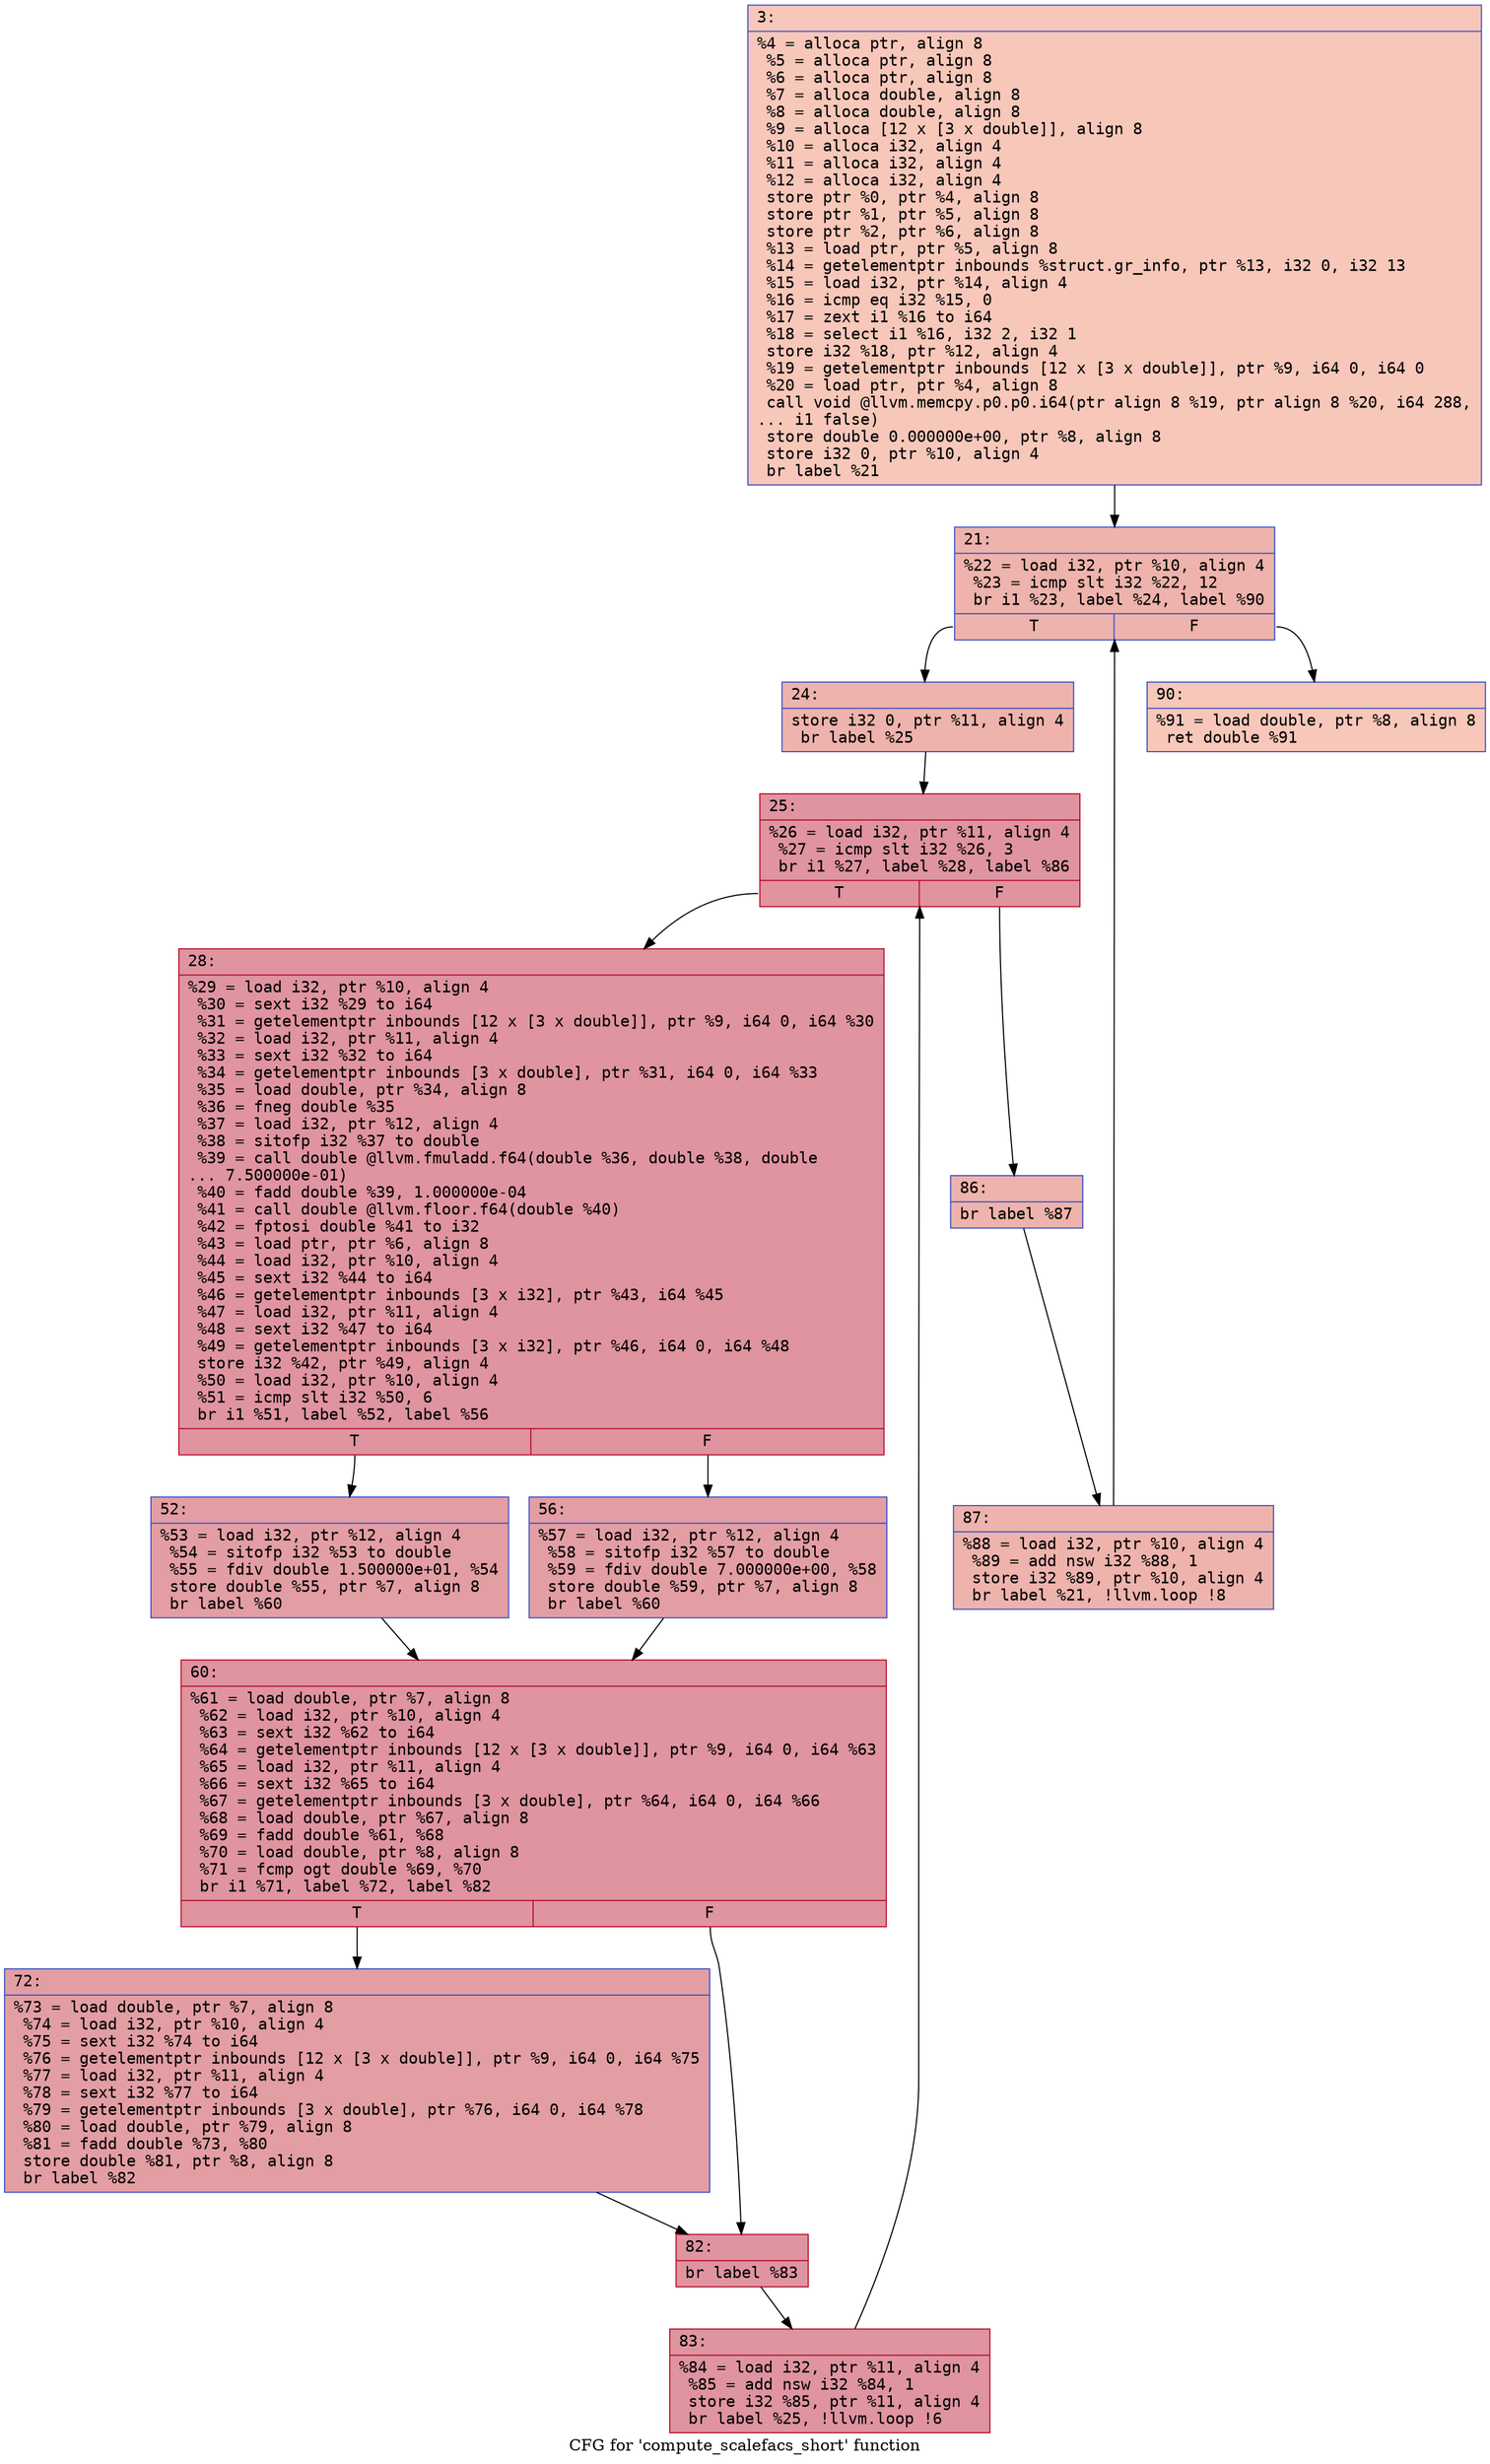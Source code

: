 digraph "CFG for 'compute_scalefacs_short' function" {
	label="CFG for 'compute_scalefacs_short' function";

	Node0x6000002beda0 [shape=record,color="#3d50c3ff", style=filled, fillcolor="#ec7f6370" fontname="Courier",label="{3:\l|  %4 = alloca ptr, align 8\l  %5 = alloca ptr, align 8\l  %6 = alloca ptr, align 8\l  %7 = alloca double, align 8\l  %8 = alloca double, align 8\l  %9 = alloca [12 x [3 x double]], align 8\l  %10 = alloca i32, align 4\l  %11 = alloca i32, align 4\l  %12 = alloca i32, align 4\l  store ptr %0, ptr %4, align 8\l  store ptr %1, ptr %5, align 8\l  store ptr %2, ptr %6, align 8\l  %13 = load ptr, ptr %5, align 8\l  %14 = getelementptr inbounds %struct.gr_info, ptr %13, i32 0, i32 13\l  %15 = load i32, ptr %14, align 4\l  %16 = icmp eq i32 %15, 0\l  %17 = zext i1 %16 to i64\l  %18 = select i1 %16, i32 2, i32 1\l  store i32 %18, ptr %12, align 4\l  %19 = getelementptr inbounds [12 x [3 x double]], ptr %9, i64 0, i64 0\l  %20 = load ptr, ptr %4, align 8\l  call void @llvm.memcpy.p0.p0.i64(ptr align 8 %19, ptr align 8 %20, i64 288,\l... i1 false)\l  store double 0.000000e+00, ptr %8, align 8\l  store i32 0, ptr %10, align 4\l  br label %21\l}"];
	Node0x6000002beda0 -> Node0x6000002bedf0[tooltip="3 -> 21\nProbability 100.00%" ];
	Node0x6000002bedf0 [shape=record,color="#3d50c3ff", style=filled, fillcolor="#d6524470" fontname="Courier",label="{21:\l|  %22 = load i32, ptr %10, align 4\l  %23 = icmp slt i32 %22, 12\l  br i1 %23, label %24, label %90\l|{<s0>T|<s1>F}}"];
	Node0x6000002bedf0:s0 -> Node0x6000002bee40[tooltip="21 -> 24\nProbability 96.88%" ];
	Node0x6000002bedf0:s1 -> Node0x6000002bf1b0[tooltip="21 -> 90\nProbability 3.12%" ];
	Node0x6000002bee40 [shape=record,color="#3d50c3ff", style=filled, fillcolor="#d6524470" fontname="Courier",label="{24:\l|  store i32 0, ptr %11, align 4\l  br label %25\l}"];
	Node0x6000002bee40 -> Node0x6000002bee90[tooltip="24 -> 25\nProbability 100.00%" ];
	Node0x6000002bee90 [shape=record,color="#b70d28ff", style=filled, fillcolor="#b70d2870" fontname="Courier",label="{25:\l|  %26 = load i32, ptr %11, align 4\l  %27 = icmp slt i32 %26, 3\l  br i1 %27, label %28, label %86\l|{<s0>T|<s1>F}}"];
	Node0x6000002bee90:s0 -> Node0x6000002beee0[tooltip="25 -> 28\nProbability 96.88%" ];
	Node0x6000002bee90:s1 -> Node0x6000002bf110[tooltip="25 -> 86\nProbability 3.12%" ];
	Node0x6000002beee0 [shape=record,color="#b70d28ff", style=filled, fillcolor="#b70d2870" fontname="Courier",label="{28:\l|  %29 = load i32, ptr %10, align 4\l  %30 = sext i32 %29 to i64\l  %31 = getelementptr inbounds [12 x [3 x double]], ptr %9, i64 0, i64 %30\l  %32 = load i32, ptr %11, align 4\l  %33 = sext i32 %32 to i64\l  %34 = getelementptr inbounds [3 x double], ptr %31, i64 0, i64 %33\l  %35 = load double, ptr %34, align 8\l  %36 = fneg double %35\l  %37 = load i32, ptr %12, align 4\l  %38 = sitofp i32 %37 to double\l  %39 = call double @llvm.fmuladd.f64(double %36, double %38, double\l... 7.500000e-01)\l  %40 = fadd double %39, 1.000000e-04\l  %41 = call double @llvm.floor.f64(double %40)\l  %42 = fptosi double %41 to i32\l  %43 = load ptr, ptr %6, align 8\l  %44 = load i32, ptr %10, align 4\l  %45 = sext i32 %44 to i64\l  %46 = getelementptr inbounds [3 x i32], ptr %43, i64 %45\l  %47 = load i32, ptr %11, align 4\l  %48 = sext i32 %47 to i64\l  %49 = getelementptr inbounds [3 x i32], ptr %46, i64 0, i64 %48\l  store i32 %42, ptr %49, align 4\l  %50 = load i32, ptr %10, align 4\l  %51 = icmp slt i32 %50, 6\l  br i1 %51, label %52, label %56\l|{<s0>T|<s1>F}}"];
	Node0x6000002beee0:s0 -> Node0x6000002bef30[tooltip="28 -> 52\nProbability 50.00%" ];
	Node0x6000002beee0:s1 -> Node0x6000002bef80[tooltip="28 -> 56\nProbability 50.00%" ];
	Node0x6000002bef30 [shape=record,color="#3d50c3ff", style=filled, fillcolor="#be242e70" fontname="Courier",label="{52:\l|  %53 = load i32, ptr %12, align 4\l  %54 = sitofp i32 %53 to double\l  %55 = fdiv double 1.500000e+01, %54\l  store double %55, ptr %7, align 8\l  br label %60\l}"];
	Node0x6000002bef30 -> Node0x6000002befd0[tooltip="52 -> 60\nProbability 100.00%" ];
	Node0x6000002bef80 [shape=record,color="#3d50c3ff", style=filled, fillcolor="#be242e70" fontname="Courier",label="{56:\l|  %57 = load i32, ptr %12, align 4\l  %58 = sitofp i32 %57 to double\l  %59 = fdiv double 7.000000e+00, %58\l  store double %59, ptr %7, align 8\l  br label %60\l}"];
	Node0x6000002bef80 -> Node0x6000002befd0[tooltip="56 -> 60\nProbability 100.00%" ];
	Node0x6000002befd0 [shape=record,color="#b70d28ff", style=filled, fillcolor="#b70d2870" fontname="Courier",label="{60:\l|  %61 = load double, ptr %7, align 8\l  %62 = load i32, ptr %10, align 4\l  %63 = sext i32 %62 to i64\l  %64 = getelementptr inbounds [12 x [3 x double]], ptr %9, i64 0, i64 %63\l  %65 = load i32, ptr %11, align 4\l  %66 = sext i32 %65 to i64\l  %67 = getelementptr inbounds [3 x double], ptr %64, i64 0, i64 %66\l  %68 = load double, ptr %67, align 8\l  %69 = fadd double %61, %68\l  %70 = load double, ptr %8, align 8\l  %71 = fcmp ogt double %69, %70\l  br i1 %71, label %72, label %82\l|{<s0>T|<s1>F}}"];
	Node0x6000002befd0:s0 -> Node0x6000002bf020[tooltip="60 -> 72\nProbability 50.00%" ];
	Node0x6000002befd0:s1 -> Node0x6000002bf070[tooltip="60 -> 82\nProbability 50.00%" ];
	Node0x6000002bf020 [shape=record,color="#3d50c3ff", style=filled, fillcolor="#be242e70" fontname="Courier",label="{72:\l|  %73 = load double, ptr %7, align 8\l  %74 = load i32, ptr %10, align 4\l  %75 = sext i32 %74 to i64\l  %76 = getelementptr inbounds [12 x [3 x double]], ptr %9, i64 0, i64 %75\l  %77 = load i32, ptr %11, align 4\l  %78 = sext i32 %77 to i64\l  %79 = getelementptr inbounds [3 x double], ptr %76, i64 0, i64 %78\l  %80 = load double, ptr %79, align 8\l  %81 = fadd double %73, %80\l  store double %81, ptr %8, align 8\l  br label %82\l}"];
	Node0x6000002bf020 -> Node0x6000002bf070[tooltip="72 -> 82\nProbability 100.00%" ];
	Node0x6000002bf070 [shape=record,color="#b70d28ff", style=filled, fillcolor="#b70d2870" fontname="Courier",label="{82:\l|  br label %83\l}"];
	Node0x6000002bf070 -> Node0x6000002bf0c0[tooltip="82 -> 83\nProbability 100.00%" ];
	Node0x6000002bf0c0 [shape=record,color="#b70d28ff", style=filled, fillcolor="#b70d2870" fontname="Courier",label="{83:\l|  %84 = load i32, ptr %11, align 4\l  %85 = add nsw i32 %84, 1\l  store i32 %85, ptr %11, align 4\l  br label %25, !llvm.loop !6\l}"];
	Node0x6000002bf0c0 -> Node0x6000002bee90[tooltip="83 -> 25\nProbability 100.00%" ];
	Node0x6000002bf110 [shape=record,color="#3d50c3ff", style=filled, fillcolor="#d6524470" fontname="Courier",label="{86:\l|  br label %87\l}"];
	Node0x6000002bf110 -> Node0x6000002bf160[tooltip="86 -> 87\nProbability 100.00%" ];
	Node0x6000002bf160 [shape=record,color="#3d50c3ff", style=filled, fillcolor="#d6524470" fontname="Courier",label="{87:\l|  %88 = load i32, ptr %10, align 4\l  %89 = add nsw i32 %88, 1\l  store i32 %89, ptr %10, align 4\l  br label %21, !llvm.loop !8\l}"];
	Node0x6000002bf160 -> Node0x6000002bedf0[tooltip="87 -> 21\nProbability 100.00%" ];
	Node0x6000002bf1b0 [shape=record,color="#3d50c3ff", style=filled, fillcolor="#ec7f6370" fontname="Courier",label="{90:\l|  %91 = load double, ptr %8, align 8\l  ret double %91\l}"];
}
